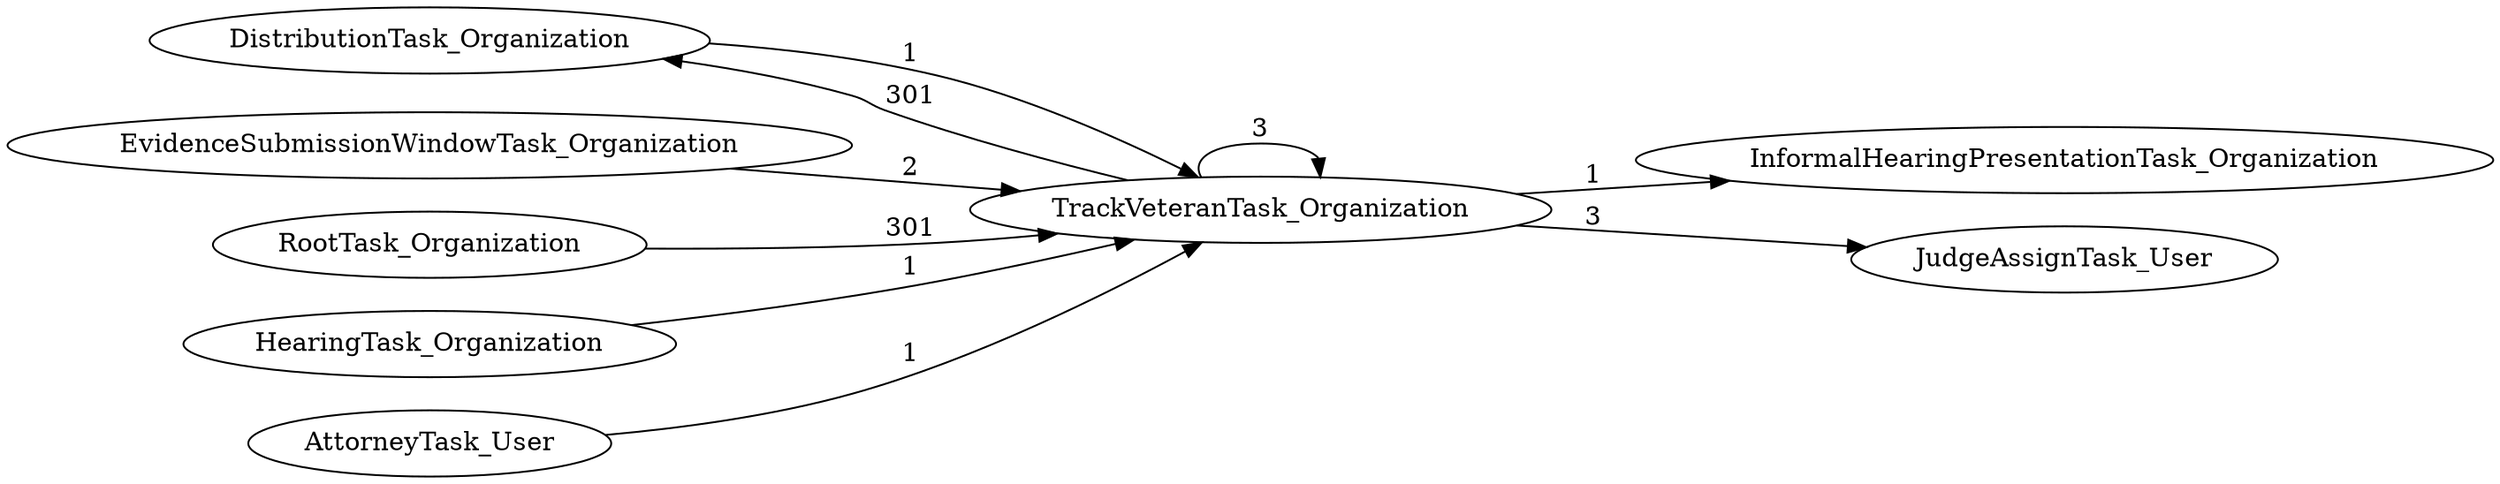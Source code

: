 digraph G {
rankdir="LR";
"DistributionTask_Organization" -> "TrackVeteranTask_Organization" [label=1]
"EvidenceSubmissionWindowTask_Organization" -> "TrackVeteranTask_Organization" [label=2]
"TrackVeteranTask_Organization" -> "TrackVeteranTask_Organization" [label=3]
"RootTask_Organization" -> "TrackVeteranTask_Organization" [label=301]
"TrackVeteranTask_Organization" -> "InformalHearingPresentationTask_Organization" [label=1]
"HearingTask_Organization" -> "TrackVeteranTask_Organization" [label=1]
"TrackVeteranTask_Organization" -> "JudgeAssignTask_User" [label=3]
"AttorneyTask_User" -> "TrackVeteranTask_Organization" [label=1]
"TrackVeteranTask_Organization" -> "DistributionTask_Organization" [label=301]
}
